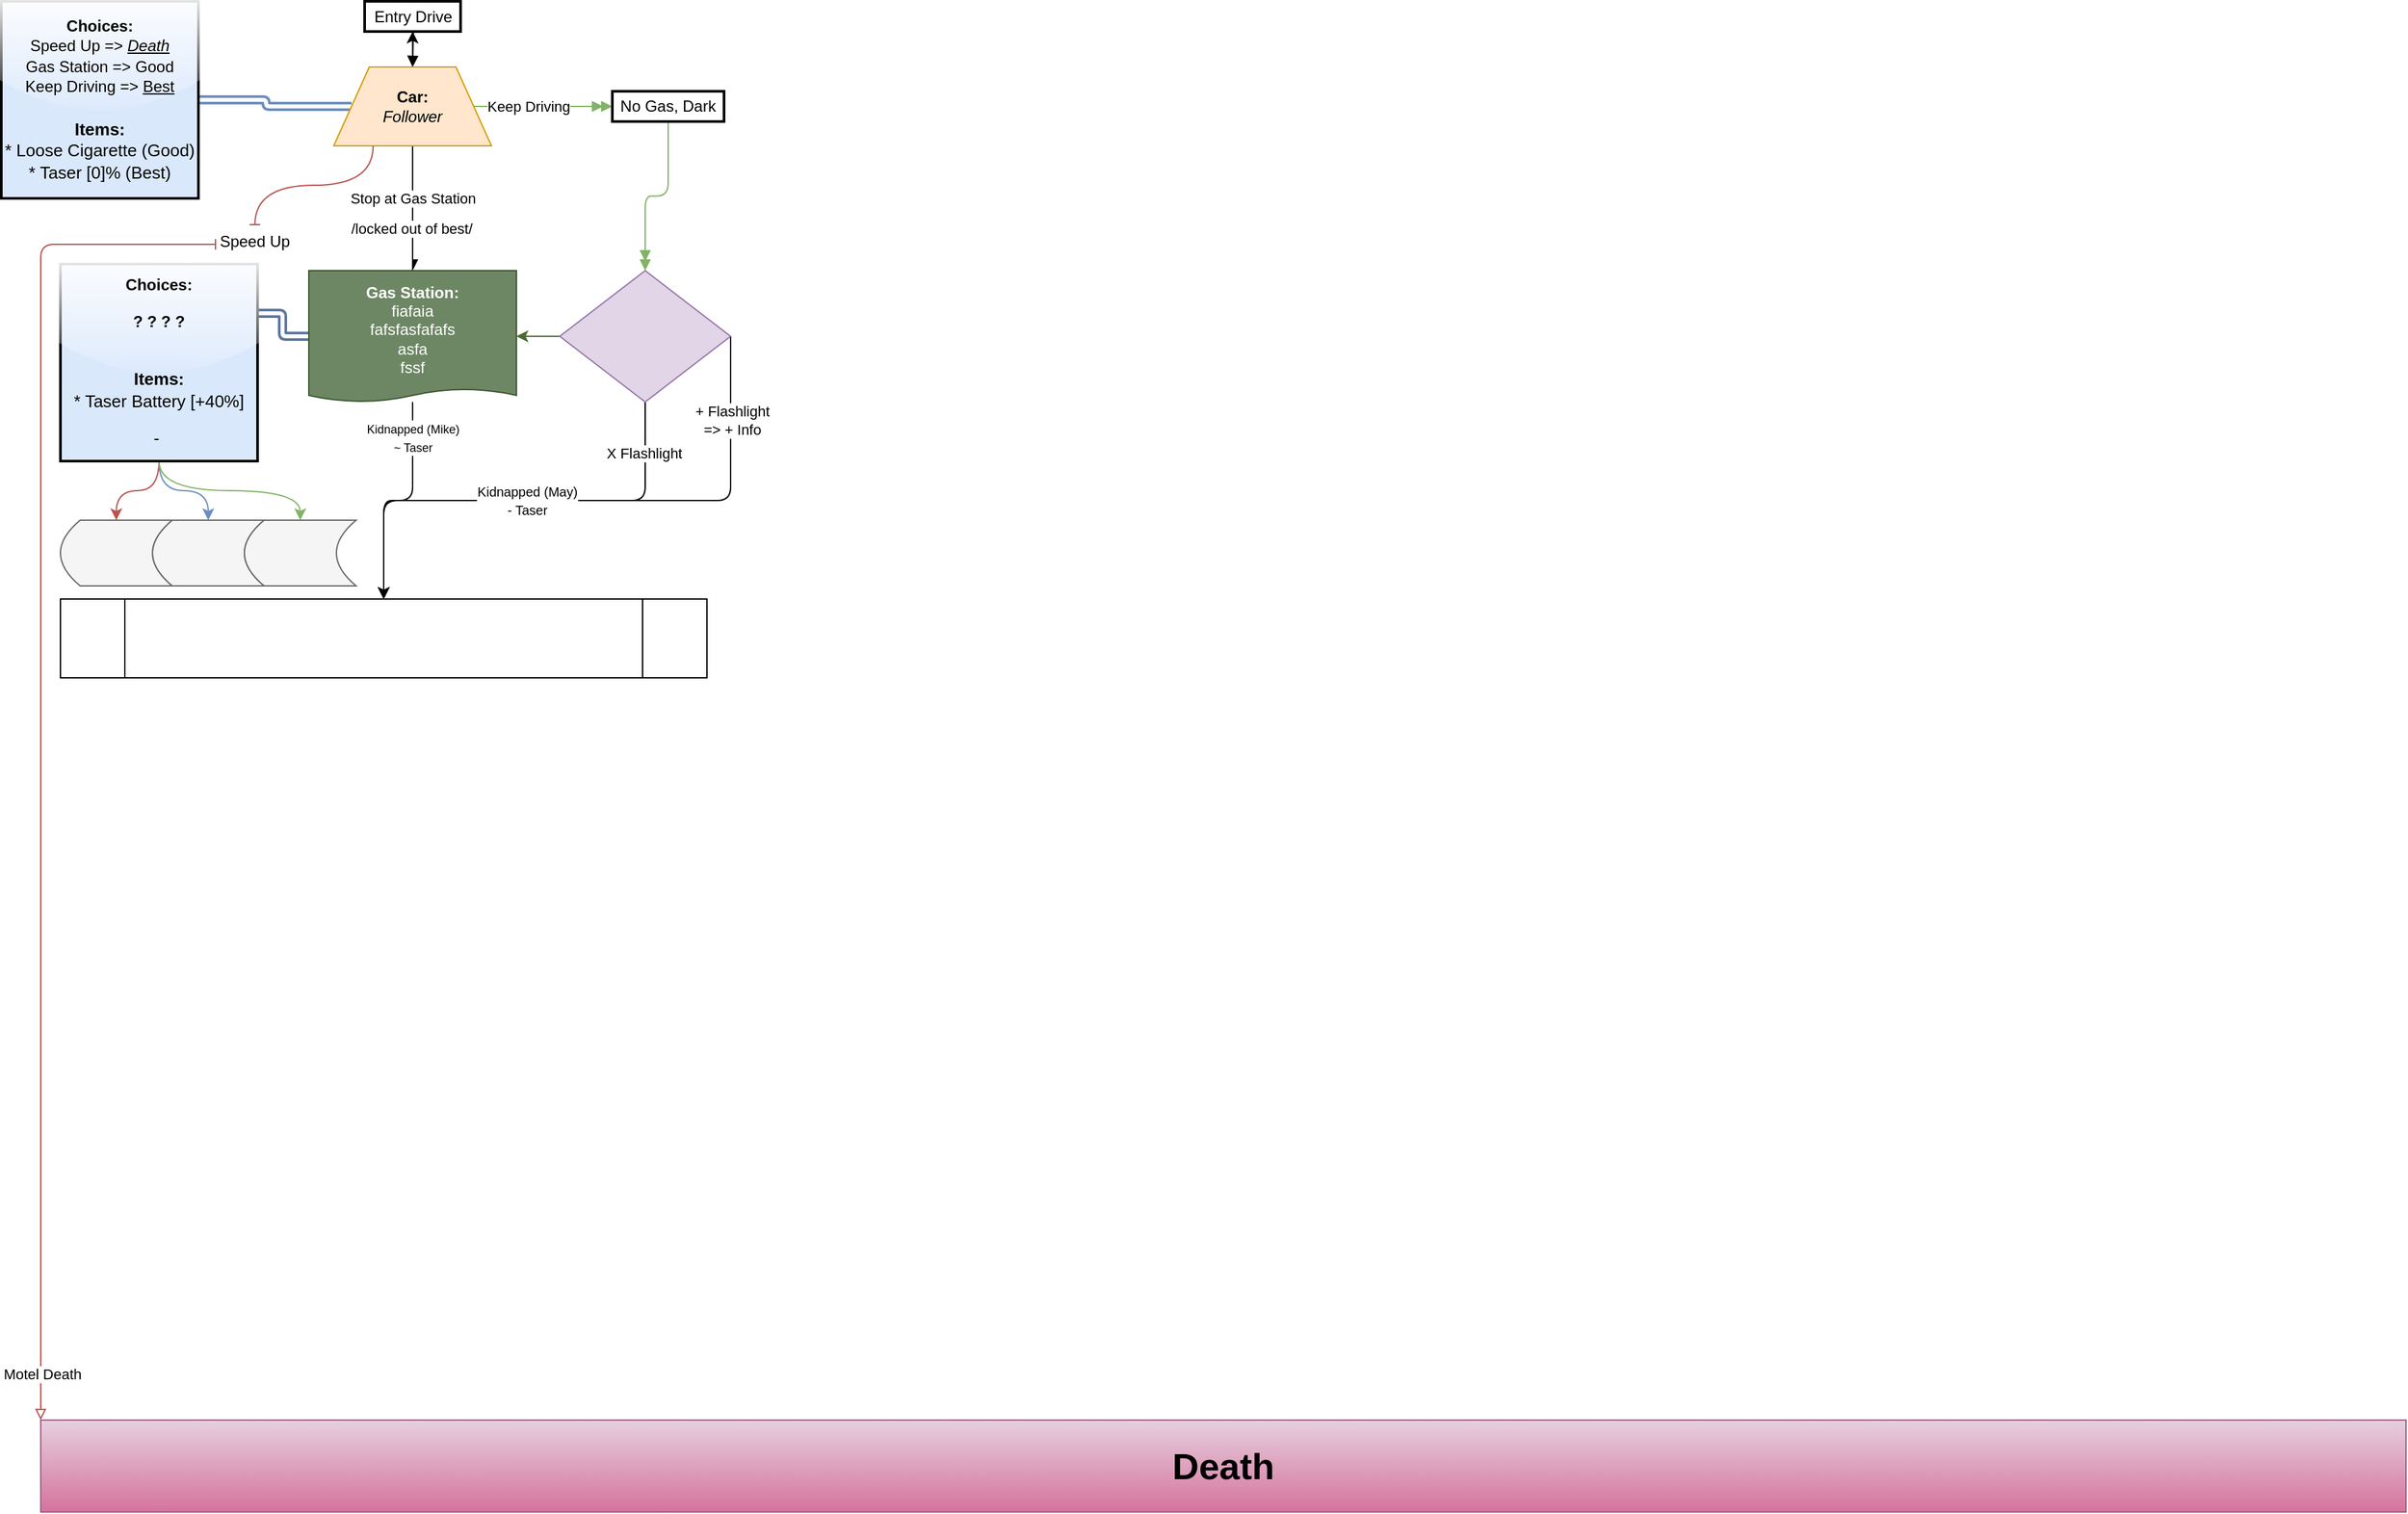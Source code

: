 <mxfile version="21.6.9" type="github">
  <diagram name="Page-1" id="sQd0xjiJjNnlhren32SC">
    <mxGraphModel dx="2657" dy="1609" grid="1" gridSize="5" guides="1" tooltips="1" connect="1" arrows="1" fold="1" page="1" pageScale="1" pageWidth="1920" pageHeight="1200" math="1" shadow="0">
      <root>
        <mxCell id="0" />
        <mxCell id="1" parent="0" />
        <mxCell id="HXRUX7Bo3C5i7UGBddSv-70" value="" style="endArrow=doubleBlock;html=1;rounded=0;fillColor=#d5e8d4;gradientColor=#97d077;strokeColor=#82b366;endFill=1;targetPerimeterSpacing=0;edgeStyle=orthogonalEdgeStyle;" parent="1" source="HXRUX7Bo3C5i7UGBddSv-27" edge="1" target="cdAnJ8Io3C3Vu_aWuTNc-48">
          <mxGeometry relative="1" as="geometry">
            <mxPoint x="-1625" y="-955" as="sourcePoint" />
            <mxPoint x="-1430" y="-1080" as="targetPoint" />
          </mxGeometry>
        </mxCell>
        <mxCell id="cdAnJ8Io3C3Vu_aWuTNc-43" value="Keep Driving" style="edgeLabel;html=1;align=center;verticalAlign=middle;resizable=0;points=[];" vertex="1" connectable="0" parent="HXRUX7Bo3C5i7UGBddSv-70">
          <mxGeometry x="-0.361" relative="1" as="geometry">
            <mxPoint x="8" as="offset" />
          </mxGeometry>
        </mxCell>
        <mxCell id="cdAnJ8Io3C3Vu_aWuTNc-37" style="edgeStyle=orthogonalEdgeStyle;rounded=1;orthogonalLoop=1;jettySize=auto;html=1;" edge="1" parent="1" source="cdAnJ8Io3C3Vu_aWuTNc-19" target="cdAnJ8Io3C3Vu_aWuTNc-16">
          <mxGeometry relative="1" as="geometry">
            <mxPoint x="-1330" y="-810" as="targetPoint" />
            <Array as="points">
              <mxPoint x="-1355" y="-810" />
              <mxPoint x="-1619" y="-810" />
            </Array>
          </mxGeometry>
        </mxCell>
        <mxCell id="cdAnJ8Io3C3Vu_aWuTNc-38" value="+ Flashlight&lt;br&gt;=&amp;gt; + Info" style="edgeLabel;html=1;align=center;verticalAlign=middle;resizable=0;points=[];" vertex="1" connectable="0" parent="cdAnJ8Io3C3Vu_aWuTNc-37">
          <mxGeometry x="-0.727" y="1" relative="1" as="geometry">
            <mxPoint as="offset" />
          </mxGeometry>
        </mxCell>
        <mxCell id="cdAnJ8Io3C3Vu_aWuTNc-25" style="edgeStyle=orthogonalEdgeStyle;rounded=1;orthogonalLoop=1;jettySize=auto;html=1;" edge="1" parent="1" source="cdAnJ8Io3C3Vu_aWuTNc-12" target="cdAnJ8Io3C3Vu_aWuTNc-16">
          <mxGeometry relative="1" as="geometry" />
        </mxCell>
        <mxCell id="cdAnJ8Io3C3Vu_aWuTNc-28" value="&lt;font style=&quot;font-size: 9px;&quot;&gt;Kidnapped (Mike)&lt;br style=&quot;font-size: 9px;&quot;&gt;~ Taser&lt;/font&gt;" style="edgeLabel;html=1;align=center;verticalAlign=middle;resizable=0;points=[];" vertex="1" connectable="0" parent="cdAnJ8Io3C3Vu_aWuTNc-25">
          <mxGeometry x="-0.687" relative="1" as="geometry">
            <mxPoint as="offset" />
          </mxGeometry>
        </mxCell>
        <mxCell id="cdAnJ8Io3C3Vu_aWuTNc-24" style="edgeStyle=orthogonalEdgeStyle;rounded=1;orthogonalLoop=1;jettySize=auto;html=1;" edge="1" parent="1" source="cdAnJ8Io3C3Vu_aWuTNc-19" target="cdAnJ8Io3C3Vu_aWuTNc-16">
          <mxGeometry relative="1" as="geometry" />
        </mxCell>
        <mxCell id="cdAnJ8Io3C3Vu_aWuTNc-29" value="&lt;font style=&quot;font-size: 10px;&quot;&gt;Kidnapped (May)&lt;br&gt;- Taser&lt;/font&gt;" style="edgeLabel;html=1;align=center;verticalAlign=middle;resizable=0;points=[];" vertex="1" connectable="0" parent="cdAnJ8Io3C3Vu_aWuTNc-24">
          <mxGeometry x="-0.853" relative="1" as="geometry">
            <mxPoint x="-90" y="49" as="offset" />
          </mxGeometry>
        </mxCell>
        <mxCell id="cdAnJ8Io3C3Vu_aWuTNc-39" value="X Flashlight" style="edgeLabel;html=1;align=center;verticalAlign=middle;resizable=0;points=[];" vertex="1" connectable="0" parent="cdAnJ8Io3C3Vu_aWuTNc-24">
          <mxGeometry x="-0.777" y="-1" relative="1" as="geometry">
            <mxPoint as="offset" />
          </mxGeometry>
        </mxCell>
        <mxCell id="2" value="Entry Drive" style="whiteSpace=wrap;strokeWidth=2;" parent="1" vertex="1">
          <mxGeometry x="-1633.5" y="-1190" width="73" height="23" as="geometry" />
        </mxCell>
        <mxCell id="12" value="" style="curved=1;startArrow=none;endArrow=block;exitX=0.507;exitY=1.01;entryX=0.5;entryY=0;entryDx=0;entryDy=0;" parent="1" source="2" target="HXRUX7Bo3C5i7UGBddSv-27" edge="1">
          <mxGeometry relative="1" as="geometry">
            <Array as="points" />
            <mxPoint x="-1597" y="-860" as="targetPoint" />
          </mxGeometry>
        </mxCell>
        <mxCell id="HXRUX7Bo3C5i7UGBddSv-31" value="" style="orthogonalLoop=1;jettySize=auto;html=1;entryX=0;entryY=0;entryDx=0;entryDy=0;shadow=0;fillColor=#f8cecc;strokeColor=#b85450;startArrow=baseDash;startFill=0;strokeWidth=1;targetPerimeterSpacing=0;endArrow=block;endFill=0;edgeStyle=orthogonalEdgeStyle;" parent="1" source="HXRUX7Bo3C5i7UGBddSv-36" target="HXRUX7Bo3C5i7UGBddSv-34" edge="1">
          <mxGeometry relative="1" as="geometry">
            <mxPoint x="-1830" y="-140" as="targetPoint" />
            <Array as="points">
              <mxPoint x="-1880" y="-1005" />
            </Array>
          </mxGeometry>
        </mxCell>
        <mxCell id="cdAnJ8Io3C3Vu_aWuTNc-50" value="Motel Death" style="edgeLabel;html=1;align=center;verticalAlign=middle;resizable=0;points=[];" vertex="1" connectable="0" parent="HXRUX7Bo3C5i7UGBddSv-31">
          <mxGeometry x="0.931" y="1" relative="1" as="geometry">
            <mxPoint as="offset" />
          </mxGeometry>
        </mxCell>
        <mxCell id="HXRUX7Bo3C5i7UGBddSv-41" style="rounded=1;orthogonalLoop=1;jettySize=auto;html=1;shape=link;strokeWidth=2;shadow=0;fillColor=#dae8fc;strokeColor=#6c8ebf;edgeStyle=orthogonalEdgeStyle;elbow=vertical;" parent="1" source="HXRUX7Bo3C5i7UGBddSv-27" target="HXRUX7Bo3C5i7UGBddSv-42" edge="1">
          <mxGeometry relative="1" as="geometry">
            <mxPoint x="-1760" y="-1100" as="targetPoint" />
          </mxGeometry>
        </mxCell>
        <mxCell id="HXRUX7Bo3C5i7UGBddSv-46" value="" style="edgeStyle=orthogonalEdgeStyle;rounded=0;orthogonalLoop=1;jettySize=auto;html=1;" parent="1" source="HXRUX7Bo3C5i7UGBddSv-27" target="2" edge="1">
          <mxGeometry relative="1" as="geometry" />
        </mxCell>
        <mxCell id="cdAnJ8Io3C3Vu_aWuTNc-41" style="edgeStyle=orthogonalEdgeStyle;rounded=1;orthogonalLoop=1;jettySize=auto;html=1;endArrow=async;endFill=1;" edge="1" parent="1" source="HXRUX7Bo3C5i7UGBddSv-27" target="cdAnJ8Io3C3Vu_aWuTNc-12">
          <mxGeometry relative="1" as="geometry" />
        </mxCell>
        <mxCell id="cdAnJ8Io3C3Vu_aWuTNc-42" value="Stop at Gas Station" style="edgeLabel;html=1;align=center;verticalAlign=middle;resizable=0;points=[];" vertex="1" connectable="0" parent="cdAnJ8Io3C3Vu_aWuTNc-41">
          <mxGeometry x="0.089" relative="1" as="geometry">
            <mxPoint y="-12" as="offset" />
          </mxGeometry>
        </mxCell>
        <mxCell id="cdAnJ8Io3C3Vu_aWuTNc-49" value="/locked out of best/" style="edgeLabel;html=1;align=center;verticalAlign=middle;resizable=0;points=[];" vertex="1" connectable="0" parent="cdAnJ8Io3C3Vu_aWuTNc-41">
          <mxGeometry x="0.325" y="-1" relative="1" as="geometry">
            <mxPoint as="offset" />
          </mxGeometry>
        </mxCell>
        <mxCell id="HXRUX7Bo3C5i7UGBddSv-27" value="&lt;b&gt;Car:&lt;br&gt;&lt;/b&gt;&lt;i&gt;Follower&lt;/i&gt;" style="shape=trapezoid;perimeter=trapezoidPerimeter;whiteSpace=wrap;html=1;fixedSize=1;fillColor=#ffe6cc;strokeColor=#d79b00;size=27;" parent="1" vertex="1">
          <mxGeometry x="-1657" y="-1140" width="120" height="60" as="geometry" />
        </mxCell>
        <mxCell id="HXRUX7Bo3C5i7UGBddSv-34" value="&lt;b&gt;&lt;font style=&quot;font-size: 28px;&quot;&gt;Death&lt;/font&gt;&lt;/b&gt;" style="rounded=0;whiteSpace=wrap;html=1;align=center;fillColor=#e6d0de;gradientColor=#d5739d;strokeColor=#996185;" parent="1" vertex="1">
          <mxGeometry x="-1880" y="-110" width="1800" height="70" as="geometry" />
        </mxCell>
        <mxCell id="HXRUX7Bo3C5i7UGBddSv-37" value="" style="edgeStyle=orthogonalEdgeStyle;rounded=0;orthogonalLoop=1;jettySize=auto;html=1;exitX=0.25;exitY=1;exitDx=0;exitDy=0;curved=1;shadow=0;fillColor=#f8cecc;strokeColor=#b85450;endArrow=baseDash;endFill=0;" parent="1" source="HXRUX7Bo3C5i7UGBddSv-27" target="HXRUX7Bo3C5i7UGBddSv-36" edge="1">
          <mxGeometry relative="1" as="geometry">
            <mxPoint x="-1643" y="-1002" as="sourcePoint" />
            <mxPoint x="-1880" y="-110" as="targetPoint" />
            <Array as="points">
              <mxPoint x="-1627" y="-1050" />
              <mxPoint x="-1717" y="-1050" />
            </Array>
          </mxGeometry>
        </mxCell>
        <mxCell id="HXRUX7Bo3C5i7UGBddSv-36" value="Speed Up" style="text;html=1;strokeColor=none;fillColor=none;align=center;verticalAlign=middle;whiteSpace=wrap;rounded=0;" parent="1" vertex="1">
          <mxGeometry x="-1747" y="-1020" width="60" height="25" as="geometry" />
        </mxCell>
        <mxCell id="HXRUX7Bo3C5i7UGBddSv-42" value="&lt;p style=&quot;line-height: 130%;&quot;&gt;&lt;b&gt;Choices:&lt;br&gt;&lt;/b&gt;Speed Up =&amp;gt; &lt;i&gt;&lt;u&gt;Death&lt;/u&gt;&lt;/i&gt;&lt;br&gt;Gas Station =&amp;gt; Good&lt;u&gt;&lt;br&gt;&lt;/u&gt;Keep Driving =&amp;gt;&amp;nbsp;&lt;u style=&quot;border-color: var(--border-color);&quot;&gt;Best&lt;/u&gt;&lt;br&gt;&lt;br&gt;&lt;font style=&quot;font-size: 13px;&quot;&gt;&lt;b&gt;Items:&lt;/b&gt;&lt;br&gt;&lt;span style=&quot;background-color: initial;&quot;&gt;* Loose Cigarette (Good)&lt;/span&gt;&lt;br&gt;&lt;span style=&quot;background-color: initial;&quot;&gt;* Taser [0]% (Best)&lt;/span&gt;&lt;br&gt;&lt;/font&gt;&lt;/p&gt;" style="whiteSpace=wrap;html=1;aspect=fixed;fillColor=#dae8fc;strokeColor=default;strokeWidth=2;gradientColor=none;rounded=0;glass=1;shadow=0;" parent="1" vertex="1">
          <mxGeometry x="-1910" y="-1190" width="150" height="150" as="geometry" />
        </mxCell>
        <mxCell id="cdAnJ8Io3C3Vu_aWuTNc-14" style="edgeStyle=orthogonalEdgeStyle;rounded=1;orthogonalLoop=1;jettySize=auto;html=1;entryX=1;entryY=0.25;entryDx=0;entryDy=0;shape=link;exitX=0;exitY=0.5;exitDx=0;exitDy=0;strokeColor=#5e77a0;strokeWidth=2;" edge="1" parent="1" source="cdAnJ8Io3C3Vu_aWuTNc-12" target="cdAnJ8Io3C3Vu_aWuTNc-15">
          <mxGeometry relative="1" as="geometry">
            <mxPoint x="-1705" y="-935" as="targetPoint" />
          </mxGeometry>
        </mxCell>
        <mxCell id="cdAnJ8Io3C3Vu_aWuTNc-12" value="&lt;b&gt;Gas Station:&lt;/b&gt;&lt;br&gt;fiafaia&lt;br&gt;fafsfasfafafs&lt;br&gt;asfa&lt;br&gt;fssf" style="shape=document;whiteSpace=wrap;html=1;boundedLbl=1;size=0.1;fillColor=#6d8764;fontColor=#ffffff;strokeColor=#3A5431;gradientColor=none;" vertex="1" parent="1">
          <mxGeometry x="-1676" y="-985" width="158" height="100" as="geometry" />
        </mxCell>
        <mxCell id="cdAnJ8Io3C3Vu_aWuTNc-52" style="edgeStyle=orthogonalEdgeStyle;rounded=0;orthogonalLoop=1;jettySize=auto;html=1;curved=1;fillColor=#f8cecc;strokeColor=#b85450;" edge="1" parent="1" source="cdAnJ8Io3C3Vu_aWuTNc-15" target="cdAnJ8Io3C3Vu_aWuTNc-57">
          <mxGeometry relative="1" as="geometry">
            <mxPoint x="-1860" y="-800" as="targetPoint" />
          </mxGeometry>
        </mxCell>
        <mxCell id="cdAnJ8Io3C3Vu_aWuTNc-53" style="edgeStyle=orthogonalEdgeStyle;rounded=0;orthogonalLoop=1;jettySize=auto;html=1;curved=1;fillColor=#dae8fc;strokeColor=#6c8ebf;" edge="1" parent="1" source="cdAnJ8Io3C3Vu_aWuTNc-15" target="cdAnJ8Io3C3Vu_aWuTNc-55">
          <mxGeometry relative="1" as="geometry">
            <mxPoint x="-1790" y="-800" as="targetPoint" />
          </mxGeometry>
        </mxCell>
        <mxCell id="cdAnJ8Io3C3Vu_aWuTNc-54" style="edgeStyle=orthogonalEdgeStyle;rounded=0;orthogonalLoop=1;jettySize=auto;html=1;curved=1;fillColor=#d5e8d4;strokeColor=#82b366;" edge="1" parent="1" source="cdAnJ8Io3C3Vu_aWuTNc-15" target="cdAnJ8Io3C3Vu_aWuTNc-56">
          <mxGeometry relative="1" as="geometry">
            <mxPoint x="-1720" y="-800" as="targetPoint" />
          </mxGeometry>
        </mxCell>
        <mxCell id="cdAnJ8Io3C3Vu_aWuTNc-15" value="&lt;p style=&quot;line-height: 130%;&quot;&gt;&lt;b&gt;Choices:&lt;/b&gt;&lt;/p&gt;&lt;p style=&quot;line-height: 130%;&quot;&gt;&lt;b&gt;? ? ? ?&lt;/b&gt;&lt;/p&gt;&lt;p style=&quot;line-height: 130%;&quot;&gt;&lt;br&gt;&lt;font style=&quot;font-size: 13px;&quot;&gt;&lt;b&gt;Items:&lt;/b&gt;&lt;br&gt;* Taser Battery [+40%]&lt;/font&gt;&lt;/p&gt;&lt;p style=&quot;line-height: 130%;&quot;&gt;&lt;font style=&quot;font-size: 13px;&quot;&gt;-&amp;nbsp;&lt;/font&gt;&lt;/p&gt;" style="whiteSpace=wrap;html=1;aspect=fixed;fillColor=#dae8fc;strokeColor=default;strokeWidth=2;gradientColor=none;rounded=0;glass=1;shadow=0;" vertex="1" parent="1">
          <mxGeometry x="-1865" y="-990" width="150" height="150" as="geometry" />
        </mxCell>
        <mxCell id="cdAnJ8Io3C3Vu_aWuTNc-16" value="" style="shape=process;whiteSpace=wrap;html=1;backgroundOutline=1;" vertex="1" parent="1">
          <mxGeometry x="-1865" y="-735" width="492" height="60" as="geometry" />
        </mxCell>
        <mxCell id="cdAnJ8Io3C3Vu_aWuTNc-23" style="edgeStyle=elbowEdgeStyle;orthogonalLoop=1;jettySize=auto;html=1;rounded=1;strokeColor=#4d6c2f;elbow=vertical;" edge="1" parent="1" source="cdAnJ8Io3C3Vu_aWuTNc-19" target="cdAnJ8Io3C3Vu_aWuTNc-12">
          <mxGeometry relative="1" as="geometry" />
        </mxCell>
        <mxCell id="cdAnJ8Io3C3Vu_aWuTNc-19" value="" style="rhombus;whiteSpace=wrap;html=1;fillColor=#e1d5e7;strokeColor=#9673a6;" vertex="1" parent="1">
          <mxGeometry x="-1485" y="-985" width="130" height="100" as="geometry" />
        </mxCell>
        <mxCell id="cdAnJ8Io3C3Vu_aWuTNc-45" value="" style="endArrow=doubleBlock;html=1;rounded=1;fillColor=#d5e8d4;gradientColor=#97d077;strokeColor=#82b366;endFill=1;targetPerimeterSpacing=0;exitX=0.5;exitY=1;exitDx=0;exitDy=0;edgeStyle=orthogonalEdgeStyle;" edge="1" parent="1" source="cdAnJ8Io3C3Vu_aWuTNc-48" target="cdAnJ8Io3C3Vu_aWuTNc-19">
          <mxGeometry relative="1" as="geometry">
            <mxPoint x="-1420" y="-1045" as="sourcePoint" />
            <mxPoint x="-1315" y="-990" as="targetPoint" />
          </mxGeometry>
        </mxCell>
        <mxCell id="cdAnJ8Io3C3Vu_aWuTNc-48" value="No Gas, Dark" style="whiteSpace=wrap;strokeWidth=2;" vertex="1" parent="1">
          <mxGeometry x="-1445" y="-1121.5" width="85" height="23" as="geometry" />
        </mxCell>
        <mxCell id="cdAnJ8Io3C3Vu_aWuTNc-55" value="" style="shape=dataStorage;whiteSpace=wrap;html=1;fixedSize=1;size=15;fillColor=#f5f5f5;fontColor=#333333;strokeColor=#666666;" vertex="1" parent="1">
          <mxGeometry x="-1795" y="-795" width="85" height="50" as="geometry" />
        </mxCell>
        <mxCell id="cdAnJ8Io3C3Vu_aWuTNc-56" value="" style="shape=dataStorage;whiteSpace=wrap;html=1;fixedSize=1;size=15;fillColor=#f5f5f5;fontColor=#333333;strokeColor=#666666;" vertex="1" parent="1">
          <mxGeometry x="-1725" y="-795" width="85" height="50" as="geometry" />
        </mxCell>
        <mxCell id="cdAnJ8Io3C3Vu_aWuTNc-57" value="" style="shape=dataStorage;whiteSpace=wrap;html=1;fixedSize=1;size=15;fillColor=#f5f5f5;fontColor=#333333;strokeColor=#666666;" vertex="1" parent="1">
          <mxGeometry x="-1865" y="-795" width="85" height="50" as="geometry" />
        </mxCell>
      </root>
    </mxGraphModel>
  </diagram>
</mxfile>
